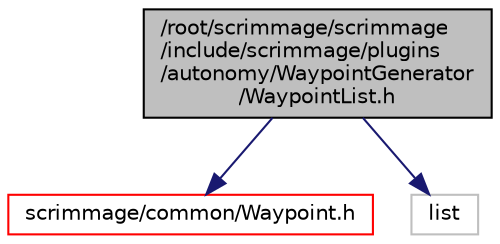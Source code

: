 digraph "/root/scrimmage/scrimmage/include/scrimmage/plugins/autonomy/WaypointGenerator/WaypointList.h"
{
 // LATEX_PDF_SIZE
  edge [fontname="Helvetica",fontsize="10",labelfontname="Helvetica",labelfontsize="10"];
  node [fontname="Helvetica",fontsize="10",shape=record];
  Node1 [label="/root/scrimmage/scrimmage\l/include/scrimmage/plugins\l/autonomy/WaypointGenerator\l/WaypointList.h",height=0.2,width=0.4,color="black", fillcolor="grey75", style="filled", fontcolor="black",tooltip="Brief file description."];
  Node1 -> Node2 [color="midnightblue",fontsize="10",style="solid",fontname="Helvetica"];
  Node2 [label="scrimmage/common/Waypoint.h",height=0.2,width=0.4,color="red", fillcolor="white", style="filled",URL="$Waypoint_8h.html",tooltip="Brief file description."];
  Node1 -> Node13 [color="midnightblue",fontsize="10",style="solid",fontname="Helvetica"];
  Node13 [label="list",height=0.2,width=0.4,color="grey75", fillcolor="white", style="filled",tooltip=" "];
}
